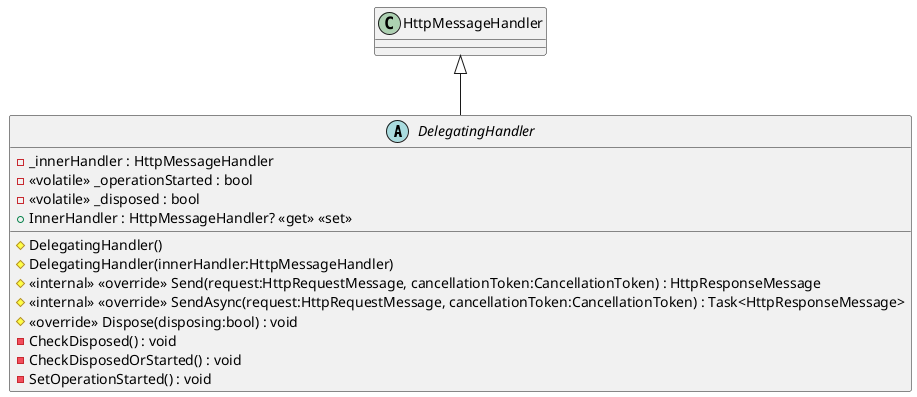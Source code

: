 @startuml
abstract class DelegatingHandler {
    - _innerHandler : HttpMessageHandler
    - <<volatile>> _operationStarted : bool
    - <<volatile>> _disposed : bool
    + InnerHandler : HttpMessageHandler? <<get>> <<set>>
    # DelegatingHandler()
    # DelegatingHandler(innerHandler:HttpMessageHandler)
    # <<internal>> <<override>> Send(request:HttpRequestMessage, cancellationToken:CancellationToken) : HttpResponseMessage
    # <<internal>> <<override>> SendAsync(request:HttpRequestMessage, cancellationToken:CancellationToken) : Task<HttpResponseMessage>
    # <<override>> Dispose(disposing:bool) : void
    - CheckDisposed() : void
    - CheckDisposedOrStarted() : void
    - SetOperationStarted() : void
}
HttpMessageHandler <|-- DelegatingHandler
@enduml
